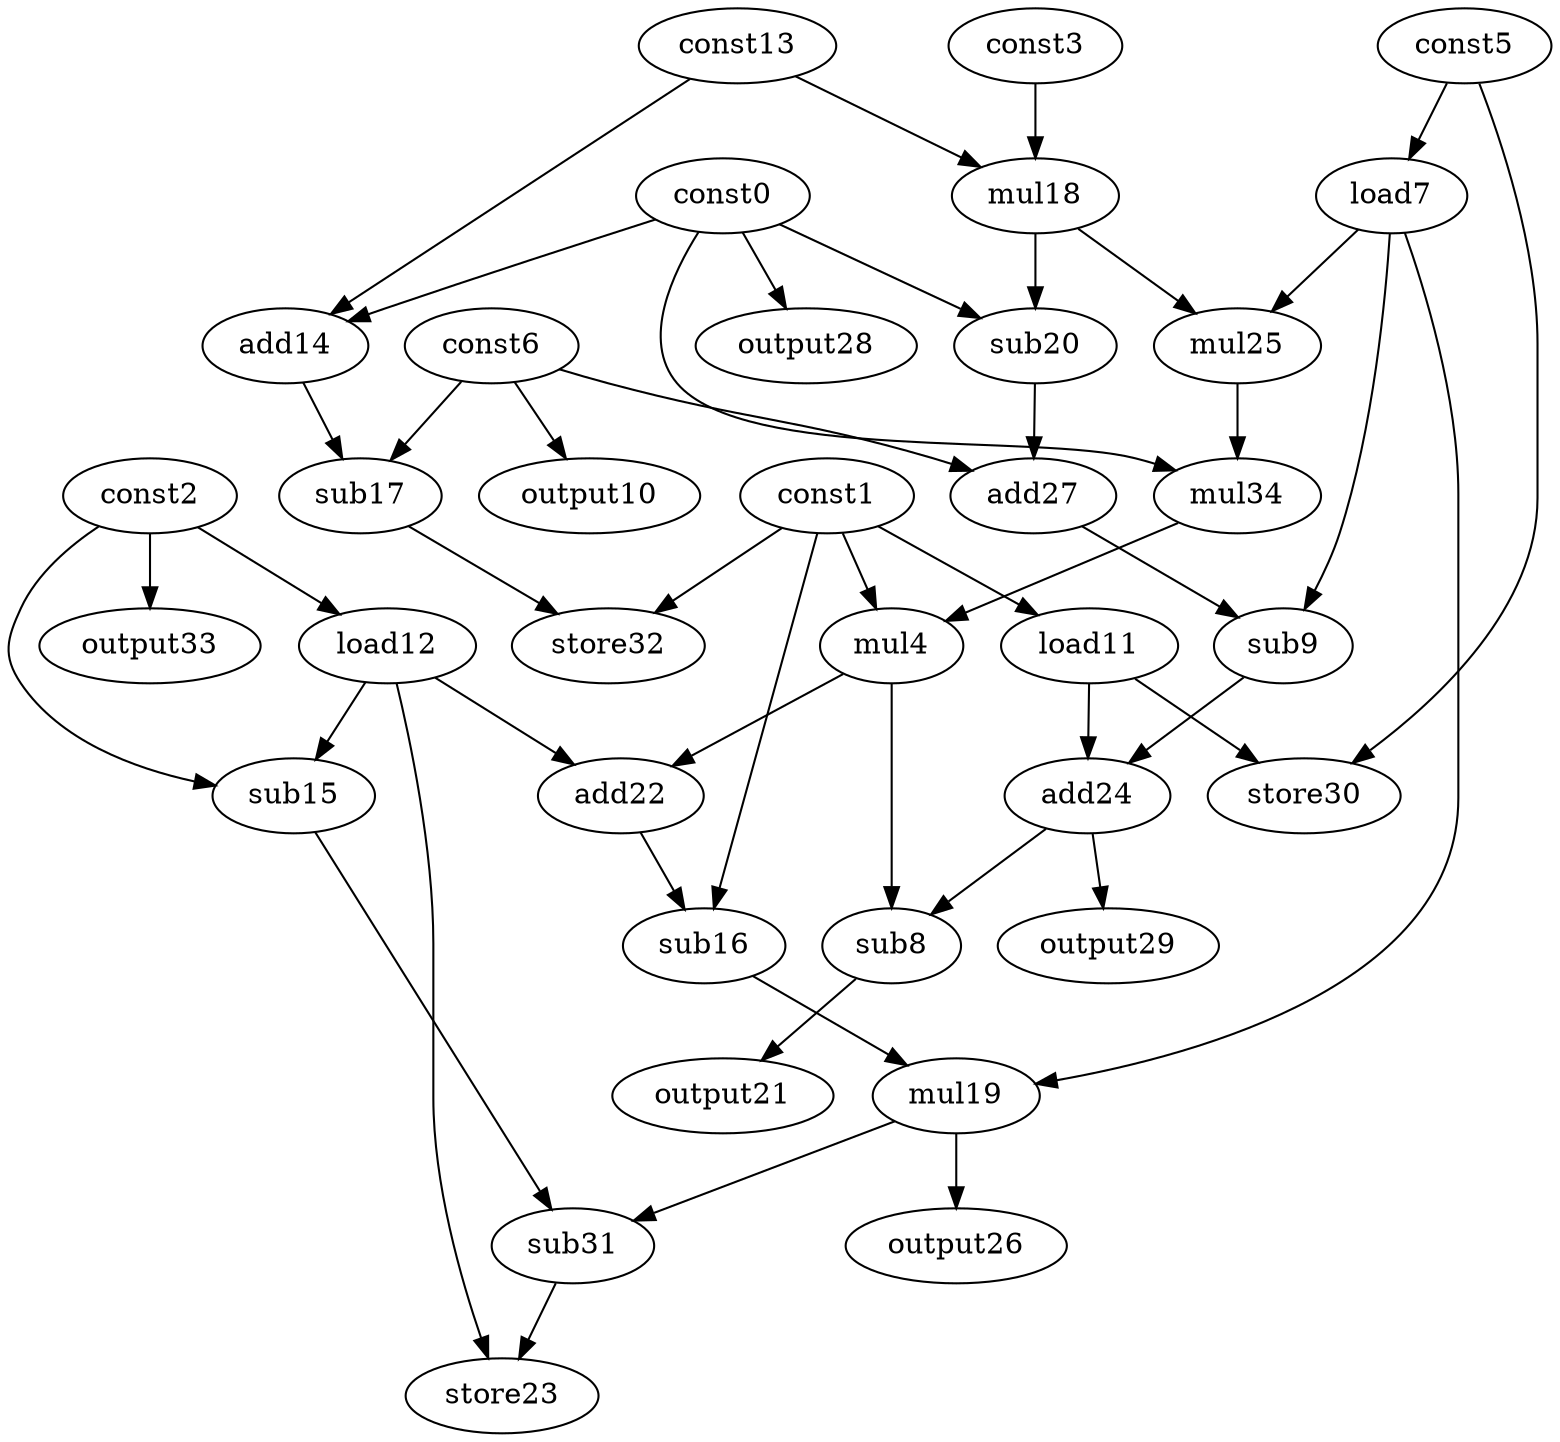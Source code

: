 digraph G { 
const0[opcode=const]; 
const1[opcode=const]; 
const2[opcode=const]; 
const3[opcode=const]; 
mul4[opcode=mul]; 
const5[opcode=const]; 
const6[opcode=const]; 
load7[opcode=load]; 
sub8[opcode=sub]; 
sub9[opcode=sub]; 
output10[opcode=output]; 
load11[opcode=load]; 
load12[opcode=load]; 
const13[opcode=const]; 
add14[opcode=add]; 
sub15[opcode=sub]; 
sub16[opcode=sub]; 
sub17[opcode=sub]; 
mul18[opcode=mul]; 
mul19[opcode=mul]; 
sub20[opcode=sub]; 
output21[opcode=output]; 
add22[opcode=add]; 
store23[opcode=store]; 
add24[opcode=add]; 
mul25[opcode=mul]; 
output26[opcode=output]; 
add27[opcode=add]; 
output28[opcode=output]; 
output29[opcode=output]; 
store30[opcode=store]; 
sub31[opcode=sub]; 
store32[opcode=store]; 
output33[opcode=output]; 
mul34[opcode=mul]; 
const5->load7[operand=0];
const6->output10[operand=0];
const1->load11[operand=0];
const2->load12[operand=0];
const0->add14[operand=0];
const13->add14[operand=1];
const3->mul18[operand=0];
const13->mul18[operand=1];
const0->output28[operand=0];
const2->output33[operand=0];
const2->sub15[operand=0];
load12->sub15[operand=1];
add14->sub17[operand=0];
const6->sub17[operand=1];
const0->sub20[operand=0];
mul18->sub20[operand=1];
mul18->mul25[operand=0];
load7->mul25[operand=1];
load11->store30[operand=0];
const5->store30[operand=1];
sub20->add27[operand=0];
const6->add27[operand=1];
const1->store32[operand=0];
sub17->store32[operand=1];
const0->mul34[operand=0];
mul25->mul34[operand=1];
const1->mul4[operand=0];
mul34->mul4[operand=1];
add27->sub9[operand=0];
load7->sub9[operand=1];
mul4->add22[operand=0];
load12->add22[operand=1];
sub9->add24[operand=0];
load11->add24[operand=1];
add24->sub8[operand=0];
mul4->sub8[operand=1];
const1->sub16[operand=0];
add22->sub16[operand=1];
add24->output29[operand=0];
sub16->mul19[operand=0];
load7->mul19[operand=1];
sub8->output21[operand=0];
mul19->output26[operand=0];
mul19->sub31[operand=0];
sub15->sub31[operand=1];
load12->store23[operand=0];
sub31->store23[operand=1];
}
